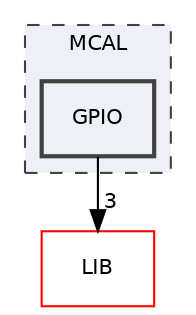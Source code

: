 digraph "MCAL/GPIO"
{
 // LATEX_PDF_SIZE
  edge [fontname="Helvetica",fontsize="10",labelfontname="Helvetica",labelfontsize="10"];
  node [fontname="Helvetica",fontsize="10",shape=record];
  compound=true
  subgraph clusterdir_aeef58f5a946ad8e66cca46db86d7cf5 {
    graph [ bgcolor="#edf0f7", pencolor="grey25", style="filled,dashed,", label="MCAL", fontname="Helvetica", fontsize="10", URL="dir_aeef58f5a946ad8e66cca46db86d7cf5.html"]
  dir_33fb4411f5363bf027e37e14b4be17e2 [shape=box, label="GPIO", style="filled,bold,", fillcolor="#edf0f7", color="grey25", URL="dir_33fb4411f5363bf027e37e14b4be17e2.html"];
  }
  dir_c49787b21523dfcd643eafa322448430 [shape=box, label="LIB", style="", fillcolor="#edf0f7", color="red", URL="dir_c49787b21523dfcd643eafa322448430.html"];
  dir_33fb4411f5363bf027e37e14b4be17e2->dir_c49787b21523dfcd643eafa322448430 [headlabel="3", labeldistance=1.5 headhref="dir_000004_000007.html"];
}
